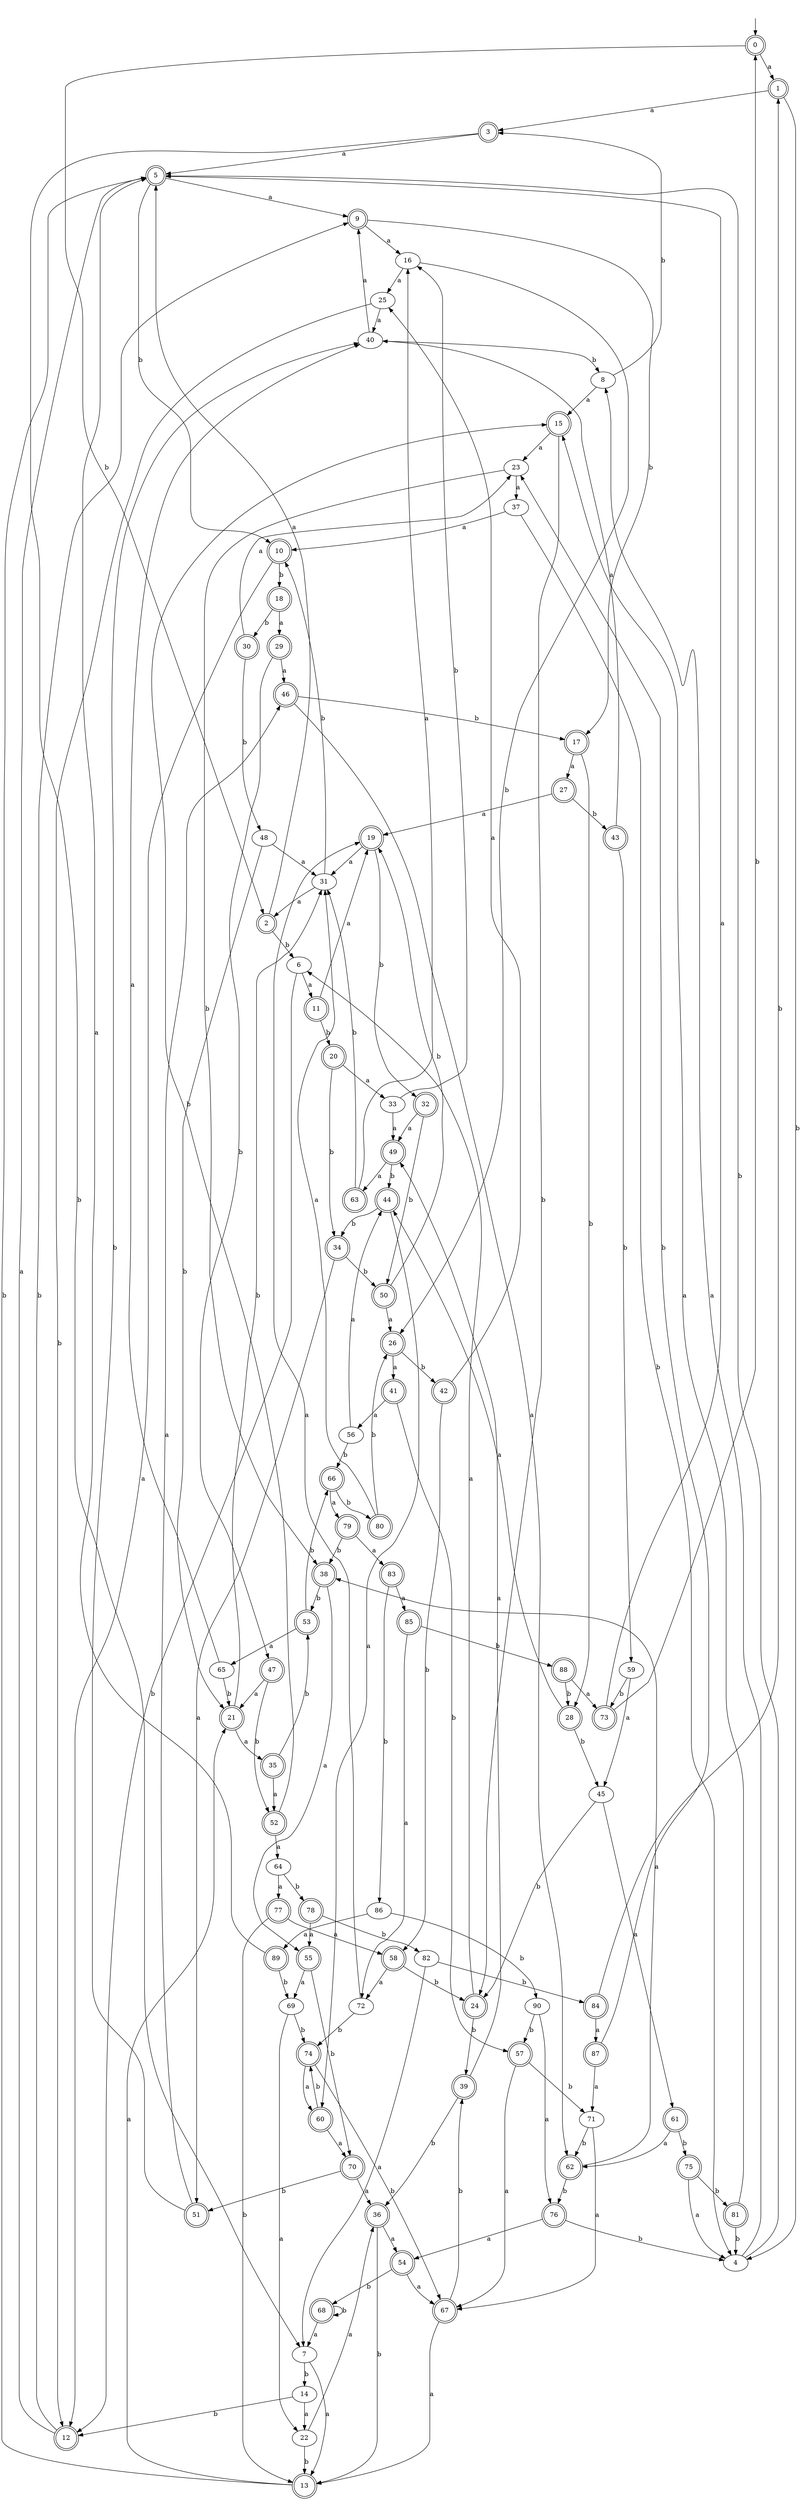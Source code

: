 digraph RandomDFA {
  __start0 [label="", shape=none];
  __start0 -> 0 [label=""];
  0 [shape=circle] [shape=doublecircle]
  0 -> 1 [label="a"]
  0 -> 2 [label="b"]
  1 [shape=doublecircle]
  1 -> 3 [label="a"]
  1 -> 4 [label="b"]
  2 [shape=doublecircle]
  2 -> 5 [label="a"]
  2 -> 6 [label="b"]
  3 [shape=doublecircle]
  3 -> 5 [label="a"]
  3 -> 7 [label="b"]
  4
  4 -> 8 [label="a"]
  4 -> 5 [label="b"]
  5 [shape=doublecircle]
  5 -> 9 [label="a"]
  5 -> 10 [label="b"]
  6
  6 -> 11 [label="a"]
  6 -> 12 [label="b"]
  7
  7 -> 13 [label="a"]
  7 -> 14 [label="b"]
  8
  8 -> 15 [label="a"]
  8 -> 3 [label="b"]
  9 [shape=doublecircle]
  9 -> 16 [label="a"]
  9 -> 17 [label="b"]
  10 [shape=doublecircle]
  10 -> 12 [label="a"]
  10 -> 18 [label="b"]
  11 [shape=doublecircle]
  11 -> 19 [label="a"]
  11 -> 20 [label="b"]
  12 [shape=doublecircle]
  12 -> 5 [label="a"]
  12 -> 9 [label="b"]
  13 [shape=doublecircle]
  13 -> 21 [label="a"]
  13 -> 5 [label="b"]
  14
  14 -> 22 [label="a"]
  14 -> 12 [label="b"]
  15 [shape=doublecircle]
  15 -> 23 [label="a"]
  15 -> 24 [label="b"]
  16
  16 -> 25 [label="a"]
  16 -> 26 [label="b"]
  17 [shape=doublecircle]
  17 -> 27 [label="a"]
  17 -> 28 [label="b"]
  18 [shape=doublecircle]
  18 -> 29 [label="a"]
  18 -> 30 [label="b"]
  19 [shape=doublecircle]
  19 -> 31 [label="a"]
  19 -> 32 [label="b"]
  20 [shape=doublecircle]
  20 -> 33 [label="a"]
  20 -> 34 [label="b"]
  21 [shape=doublecircle]
  21 -> 35 [label="a"]
  21 -> 31 [label="b"]
  22
  22 -> 36 [label="a"]
  22 -> 13 [label="b"]
  23
  23 -> 37 [label="a"]
  23 -> 38 [label="b"]
  24 [shape=doublecircle]
  24 -> 6 [label="a"]
  24 -> 39 [label="b"]
  25
  25 -> 40 [label="a"]
  25 -> 12 [label="b"]
  26 [shape=doublecircle]
  26 -> 41 [label="a"]
  26 -> 42 [label="b"]
  27 [shape=doublecircle]
  27 -> 19 [label="a"]
  27 -> 43 [label="b"]
  28 [shape=doublecircle]
  28 -> 44 [label="a"]
  28 -> 45 [label="b"]
  29 [shape=doublecircle]
  29 -> 46 [label="a"]
  29 -> 47 [label="b"]
  30 [shape=doublecircle]
  30 -> 23 [label="a"]
  30 -> 48 [label="b"]
  31
  31 -> 2 [label="a"]
  31 -> 10 [label="b"]
  32 [shape=doublecircle]
  32 -> 49 [label="a"]
  32 -> 50 [label="b"]
  33
  33 -> 49 [label="a"]
  33 -> 16 [label="b"]
  34 [shape=doublecircle]
  34 -> 51 [label="a"]
  34 -> 50 [label="b"]
  35 [shape=doublecircle]
  35 -> 52 [label="a"]
  35 -> 53 [label="b"]
  36 [shape=doublecircle]
  36 -> 54 [label="a"]
  36 -> 13 [label="b"]
  37
  37 -> 10 [label="a"]
  37 -> 4 [label="b"]
  38 [shape=doublecircle]
  38 -> 55 [label="a"]
  38 -> 53 [label="b"]
  39 [shape=doublecircle]
  39 -> 49 [label="a"]
  39 -> 36 [label="b"]
  40
  40 -> 9 [label="a"]
  40 -> 8 [label="b"]
  41 [shape=doublecircle]
  41 -> 56 [label="a"]
  41 -> 57 [label="b"]
  42 [shape=doublecircle]
  42 -> 25 [label="a"]
  42 -> 58 [label="b"]
  43 [shape=doublecircle]
  43 -> 40 [label="a"]
  43 -> 59 [label="b"]
  44 [shape=doublecircle]
  44 -> 60 [label="a"]
  44 -> 34 [label="b"]
  45
  45 -> 61 [label="a"]
  45 -> 24 [label="b"]
  46 [shape=doublecircle]
  46 -> 62 [label="a"]
  46 -> 17 [label="b"]
  47 [shape=doublecircle]
  47 -> 21 [label="a"]
  47 -> 52 [label="b"]
  48
  48 -> 31 [label="a"]
  48 -> 21 [label="b"]
  49 [shape=doublecircle]
  49 -> 63 [label="a"]
  49 -> 44 [label="b"]
  50 [shape=doublecircle]
  50 -> 26 [label="a"]
  50 -> 19 [label="b"]
  51 [shape=doublecircle]
  51 -> 46 [label="a"]
  51 -> 40 [label="b"]
  52 [shape=doublecircle]
  52 -> 64 [label="a"]
  52 -> 15 [label="b"]
  53 [shape=doublecircle]
  53 -> 65 [label="a"]
  53 -> 66 [label="b"]
  54 [shape=doublecircle]
  54 -> 67 [label="a"]
  54 -> 68 [label="b"]
  55 [shape=doublecircle]
  55 -> 69 [label="a"]
  55 -> 70 [label="b"]
  56
  56 -> 44 [label="a"]
  56 -> 66 [label="b"]
  57 [shape=doublecircle]
  57 -> 67 [label="a"]
  57 -> 71 [label="b"]
  58 [shape=doublecircle]
  58 -> 72 [label="a"]
  58 -> 24 [label="b"]
  59
  59 -> 45 [label="a"]
  59 -> 73 [label="b"]
  60 [shape=doublecircle]
  60 -> 70 [label="a"]
  60 -> 74 [label="b"]
  61 [shape=doublecircle]
  61 -> 62 [label="a"]
  61 -> 75 [label="b"]
  62 [shape=doublecircle]
  62 -> 38 [label="a"]
  62 -> 76 [label="b"]
  63 [shape=doublecircle]
  63 -> 16 [label="a"]
  63 -> 31 [label="b"]
  64
  64 -> 77 [label="a"]
  64 -> 78 [label="b"]
  65
  65 -> 40 [label="a"]
  65 -> 21 [label="b"]
  66 [shape=doublecircle]
  66 -> 79 [label="a"]
  66 -> 80 [label="b"]
  67 [shape=doublecircle]
  67 -> 13 [label="a"]
  67 -> 39 [label="b"]
  68 [shape=doublecircle]
  68 -> 7 [label="a"]
  68 -> 68 [label="b"]
  69
  69 -> 22 [label="a"]
  69 -> 74 [label="b"]
  70 [shape=doublecircle]
  70 -> 36 [label="a"]
  70 -> 51 [label="b"]
  71
  71 -> 67 [label="a"]
  71 -> 62 [label="b"]
  72
  72 -> 19 [label="a"]
  72 -> 74 [label="b"]
  73 [shape=doublecircle]
  73 -> 5 [label="a"]
  73 -> 0 [label="b"]
  74 [shape=doublecircle]
  74 -> 60 [label="a"]
  74 -> 67 [label="b"]
  75 [shape=doublecircle]
  75 -> 4 [label="a"]
  75 -> 81 [label="b"]
  76 [shape=doublecircle]
  76 -> 54 [label="a"]
  76 -> 4 [label="b"]
  77 [shape=doublecircle]
  77 -> 58 [label="a"]
  77 -> 13 [label="b"]
  78 [shape=doublecircle]
  78 -> 55 [label="a"]
  78 -> 82 [label="b"]
  79 [shape=doublecircle]
  79 -> 83 [label="a"]
  79 -> 38 [label="b"]
  80 [shape=doublecircle]
  80 -> 31 [label="a"]
  80 -> 26 [label="b"]
  81 [shape=doublecircle]
  81 -> 15 [label="a"]
  81 -> 4 [label="b"]
  82
  82 -> 7 [label="a"]
  82 -> 84 [label="b"]
  83 [shape=doublecircle]
  83 -> 85 [label="a"]
  83 -> 86 [label="b"]
  84 [shape=doublecircle]
  84 -> 87 [label="a"]
  84 -> 1 [label="b"]
  85 [shape=doublecircle]
  85 -> 72 [label="a"]
  85 -> 88 [label="b"]
  86
  86 -> 89 [label="a"]
  86 -> 90 [label="b"]
  87 [shape=doublecircle]
  87 -> 71 [label="a"]
  87 -> 23 [label="b"]
  88 [shape=doublecircle]
  88 -> 73 [label="a"]
  88 -> 28 [label="b"]
  89 [shape=doublecircle]
  89 -> 5 [label="a"]
  89 -> 69 [label="b"]
  90
  90 -> 76 [label="a"]
  90 -> 57 [label="b"]
}
